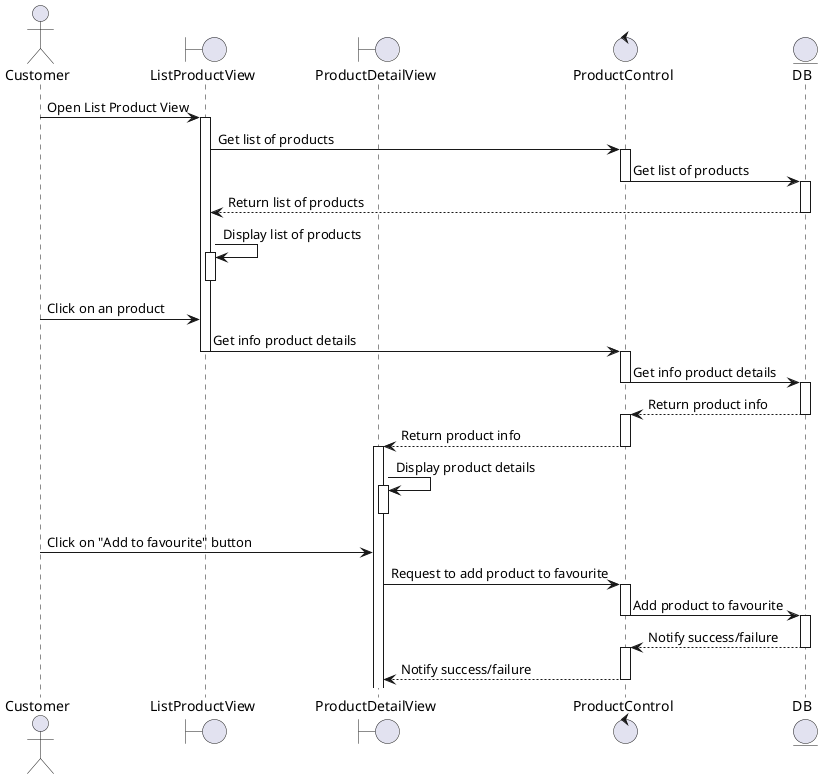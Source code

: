 @startuml 
actor Customer 
boundary ListProductView 
boundary ProductDetailView 
control ProductControl
entity DB 

Customer -> ListProductView: Open List Product View
activate ListProductView 
ListProductView -> ProductControl : Get list of products
activate ProductControl 
ProductControl -> DB: Get list of products
deactivate ProductControl
activate DB
DB --> ListProductView: Return list of products
deactivate DB
ListProductView -> ListProductView: Display list of products
activate ListProductView 
deactivate ListProductView 

Customer -> ListProductView: Click on an product
ListProductView -> ProductControl: Get info product details
deactivate ListProductView
activate ProductControl
ProductControl -> DB: Get info product details
deactivate ProductControl
activate DB

DB --> ProductControl: Return product info
deactivate DB
activate ProductControl

ProductControl --> ProductDetailView: Return product info
deactivate ProductControl

activate ProductDetailView
ProductDetailView -> ProductDetailView: Display product details
activate ProductDetailView
deactivate ProductDetailView
Customer -> ProductDetailView: Click on "Add to favourite" button

ProductDetailView -> ProductControl: Request to add product to favourite
activate ProductControl    

ProductControl -> DB: Add product to favourite
deactivate ProductControl
activate DB

DB--> ProductControl : Notify success/failure
deactivate DB
activate ProductControl
ProductControl --> ProductDetailView: Notify success/failure
deactivate ProductControl
@enduml